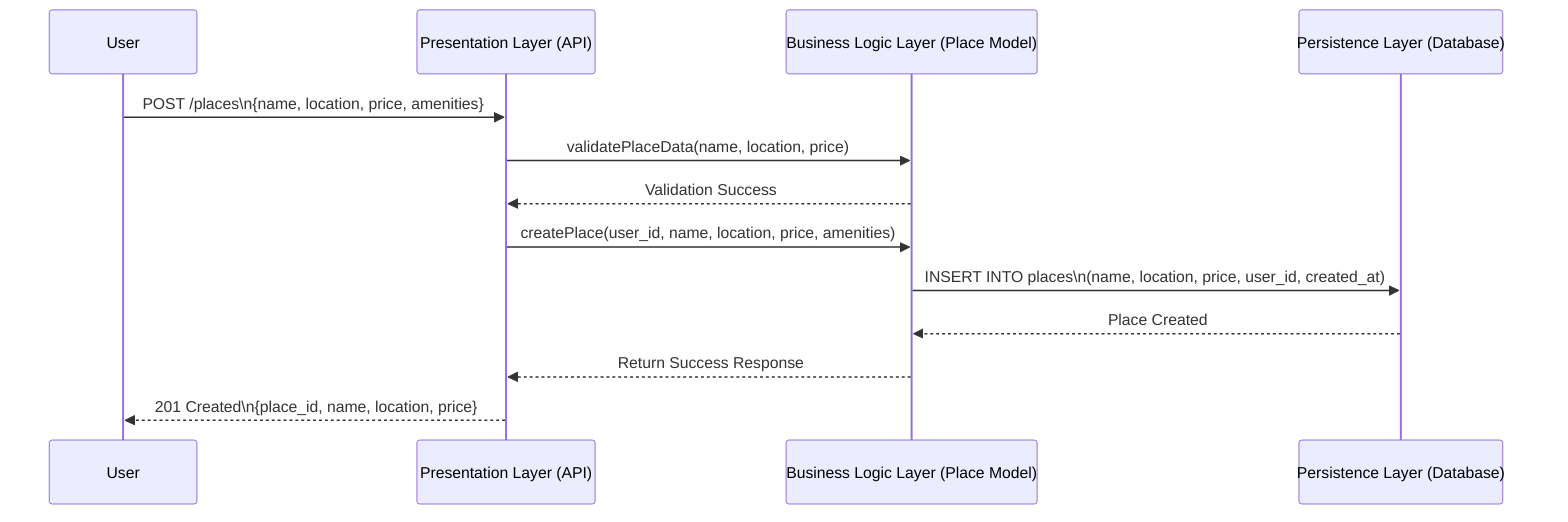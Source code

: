 %% Sequence Diagram – Place Creation Flow For Task 2_2

sequenceDiagram

    %% Participants involved in the flow
    participant User
    participant API as Presentation Layer (API)
    participant BusinessLogic as Business Logic Layer (Place Model)
    participant Database as Persistence Layer (Database)

    %% Step 1: User submits data to create a new Place
    %% Input includes fields required by the business rules
    User->>API: POST /places\n{name, location, price, amenities}

    %% Step 2: API passes data to the business logic layer for validation
    %% Ensures data integrity before proceeding with creation
    API->>BusinessLogic: validatePlaceData(name, location, price)

    %% Step 3: Business logic confirms data is valid
    %% If validation fails, this flow stops and error is returned (not shown here)
    BusinessLogic-->>API: Validation Success

    %% Step 4: API calls logic layer to create the Place
    %% User ID is passed to associate the Place with its owner
    API->>BusinessLogic: createPlace(user_id, name, location, price, amenities)

    %% Step 5: Business logic inserts the Place into the database
    %% Timestamp is recorded for auditing
    BusinessLogic->>Database: INSERT INTO places\n(name, location, price, user_id, created_at)

    %% Step 6: DB confirms the new Place record has been created
    Database-->>BusinessLogic: Place Created

    %% Step 7: Business logic prepares and sends response to API
    %% This can include the new place ID and other metadata
    BusinessLogic-->>API: Return Success Response

    %% Step 8: API returns the result to the user
    %% Response follows REST convention with HTTP 201 and basic place info
    API-->>User: 201 Created\n{place_id, name, location, price}